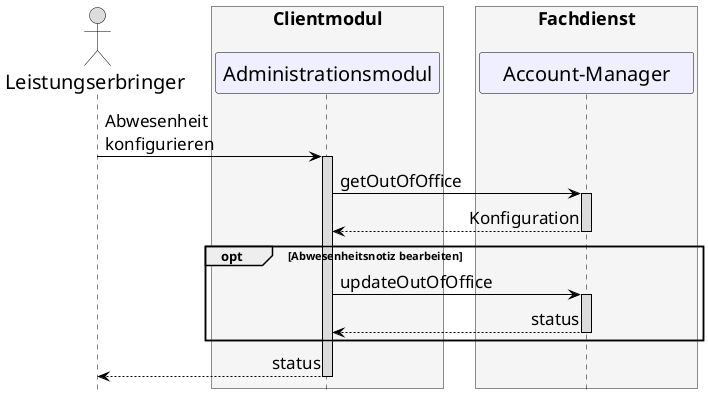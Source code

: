 /'
# KIM 1.5
# Account Manager
# Sequence Diagram
# Name: Operation Account registrieren
'/

@startuml
skinparam sequenceMessageAlign direction
skinparam minClassWidth 200
skinparam BoxPadding 15
skinparam sequenceReferenceHeaderBackgroundColor palegreen
scale max 2048 width
hide footbox

skinparam sequence {
ArrowColor black
ArrowFontSize 17
ActorBorderColor black
LifeLineBorderColor black
LifeLineBackgroundColor Gainsboro

ParticipantBorderColor Motivation
ParticipantBackgroundColor Motivation
ParticipantFontSize 20
ParticipantFontColor black
ParticipantBorderColor Black
ParticipantBackgroundColor MOTIVATION

ActorBackgroundColor Gainsboro
ActorFontColor black
ActorFontSize 20
ActorFontName Aapex
}
      actor L as "Leistungserbringer"
      box <size:18>Clientmodul\n #WhiteSmoke
      participant A as "Administrationsmodul"
      end box
      box <size:18>Fachdienst\n #WhiteSmoke
      participant AM as "Account-Manager"
      end box

L->A: Abwesenheit \nkonfigurieren
 activate A
 A->AM: getOutOfOffice
 activate AM
 AM --> A: Konfiguration
 deactivate AM

 opt Abwesenheitsnotiz bearbeiten
  A->AM: updateOutOfOffice
  activate AM
  AM --> A: status
  deactivate AM
  end
 A-->L: status
 deactivate A
@enduml